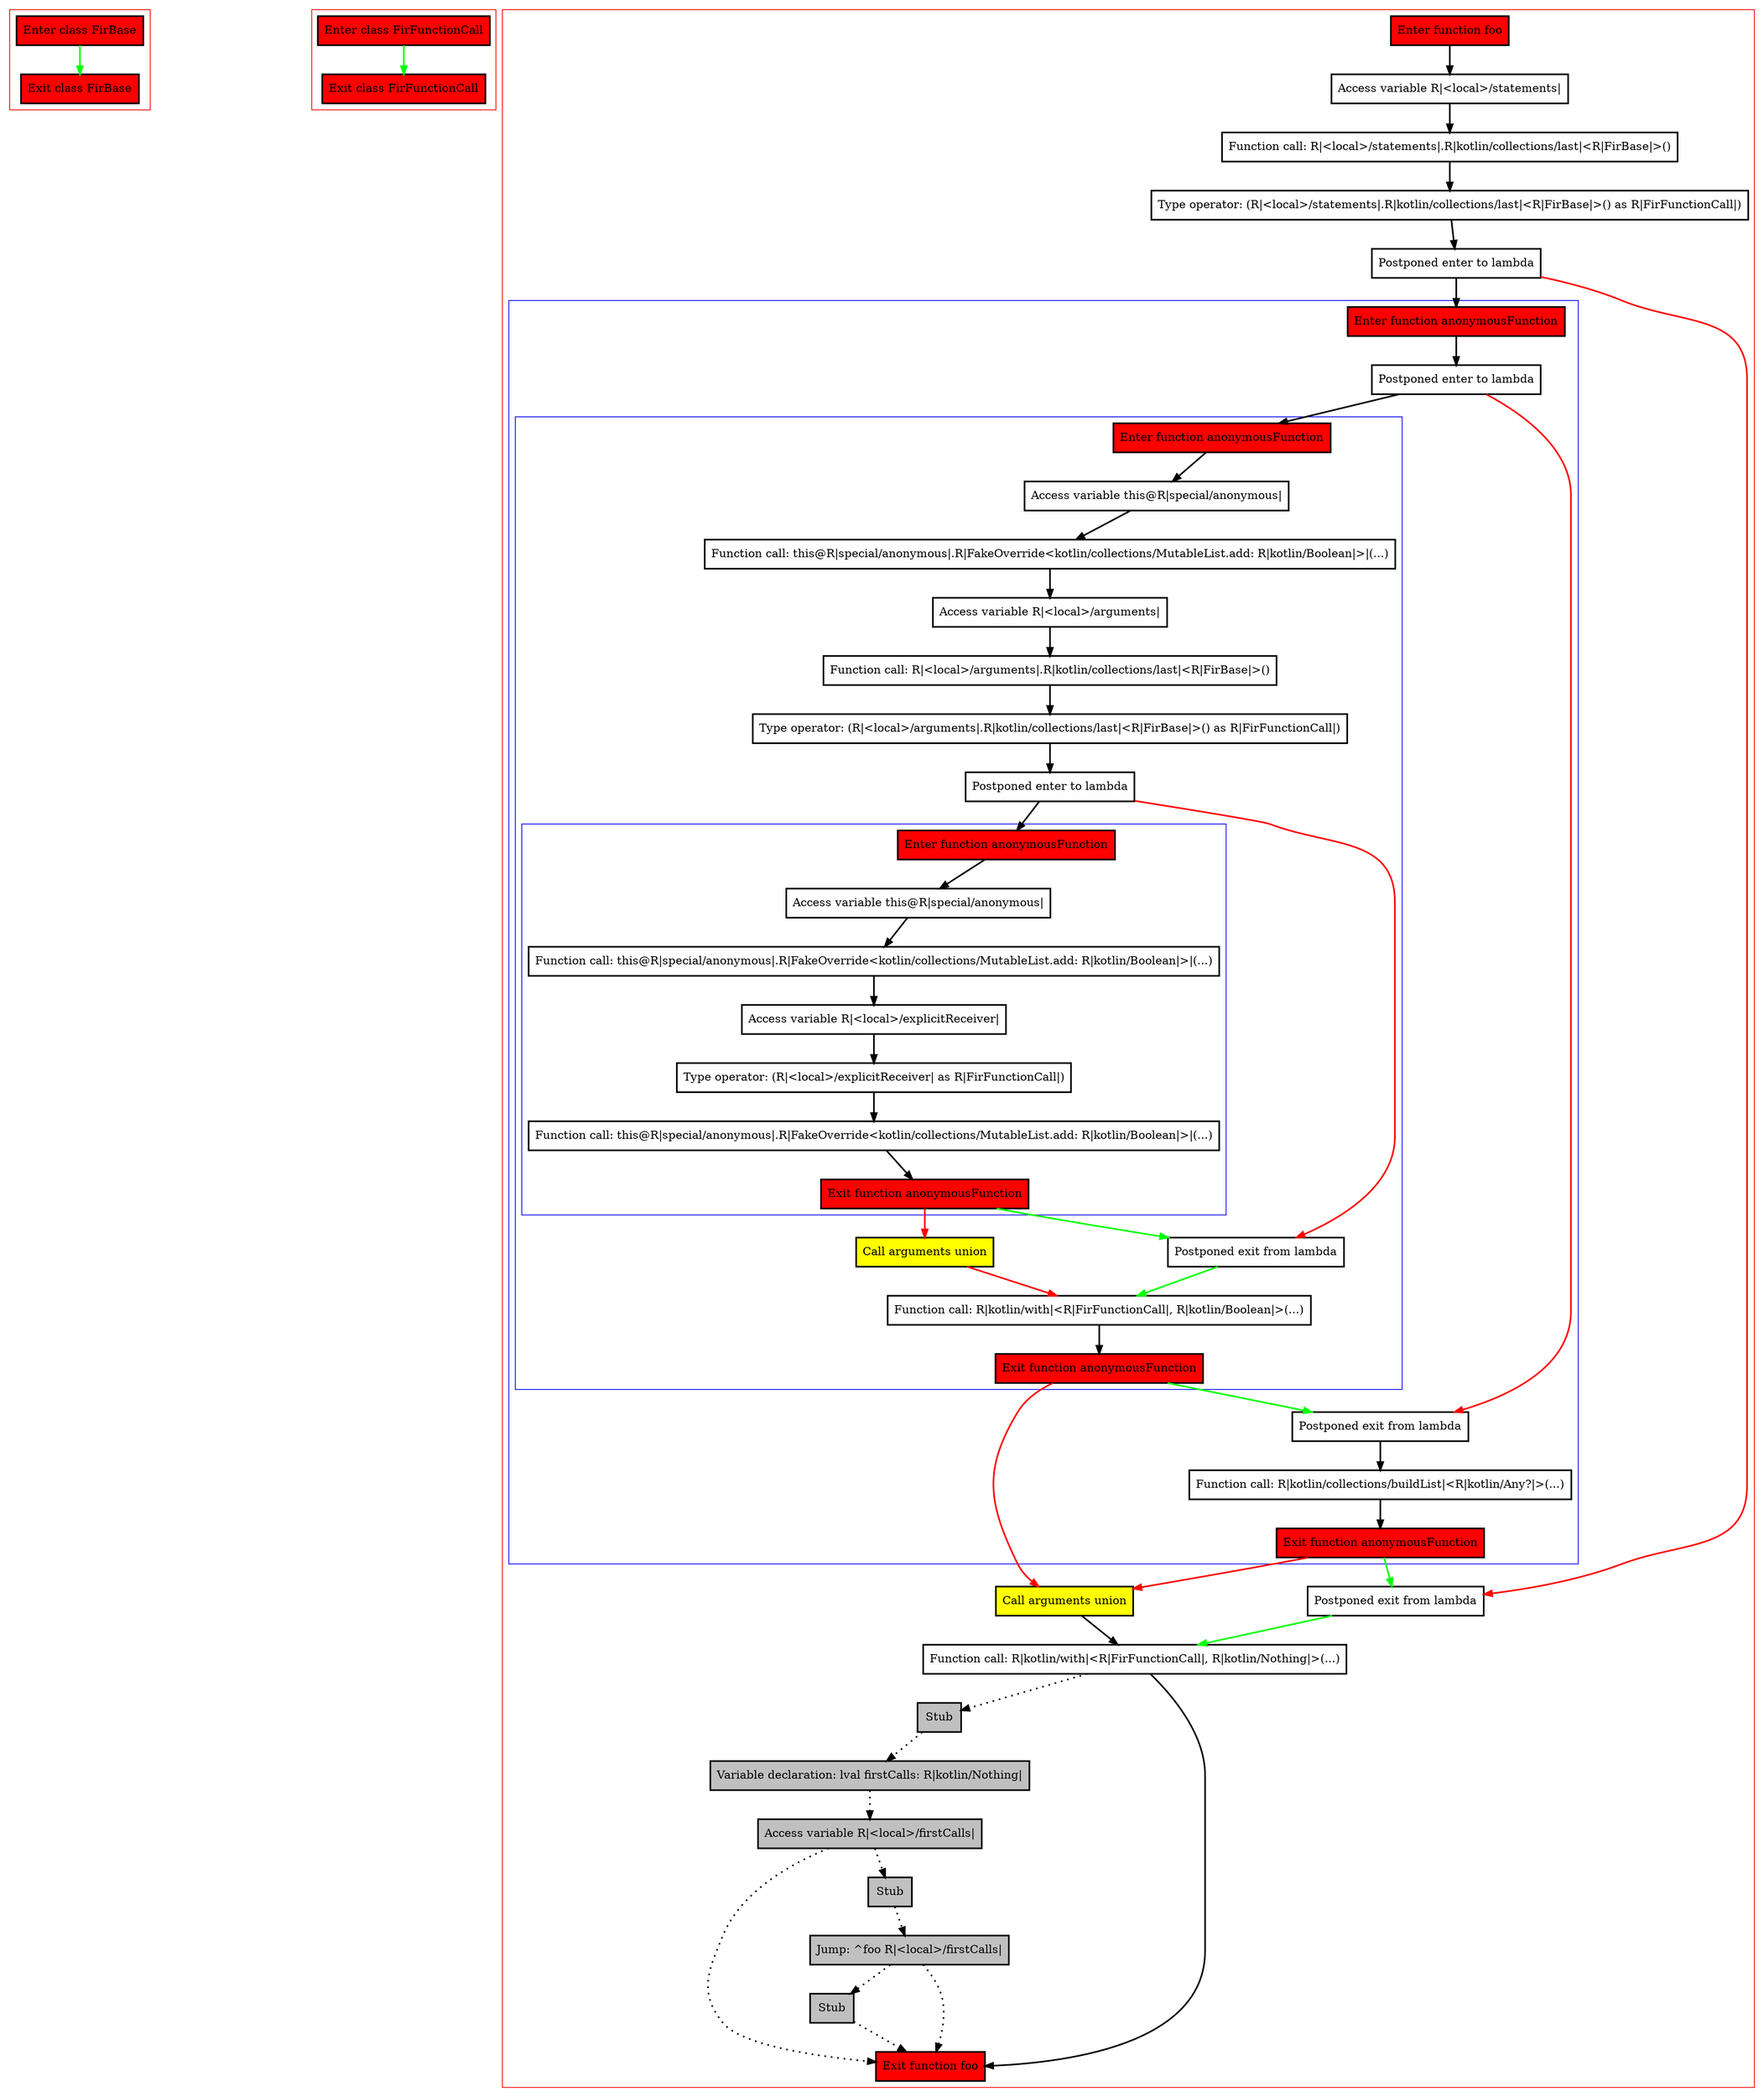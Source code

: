 digraph complexPostponedCfg_kt {
    graph [nodesep=3]
    node [shape=box penwidth=2]
    edge [penwidth=2]

    subgraph cluster_0 {
        color=red
        0 [label="Enter class FirBase" style="filled" fillcolor=red];
        1 [label="Exit class FirBase" style="filled" fillcolor=red];
    }
    0 -> {1} [color=green];

    subgraph cluster_1 {
        color=red
        2 [label="Enter class FirFunctionCall" style="filled" fillcolor=red];
        3 [label="Exit class FirFunctionCall" style="filled" fillcolor=red];
    }
    2 -> {3} [color=green];

    subgraph cluster_2 {
        color=red
        4 [label="Enter function foo" style="filled" fillcolor=red];
        6 [label="Access variable R|<local>/statements|"];
        7 [label="Function call: R|<local>/statements|.R|kotlin/collections/last|<R|FirBase|>()"];
        8 [label="Type operator: (R|<local>/statements|.R|kotlin/collections/last|<R|FirBase|>() as R|FirFunctionCall|)"];
        9 [label="Postponed enter to lambda"];
        subgraph cluster_3 {
            color=blue
            19 [label="Enter function anonymousFunction" style="filled" fillcolor=red];
            21 [label="Postponed enter to lambda"];
            subgraph cluster_4 {
                color=blue
                24 [label="Enter function anonymousFunction" style="filled" fillcolor=red];
                26 [label="Access variable this@R|special/anonymous|"];
                27 [label="Function call: this@R|special/anonymous|.R|FakeOverride<kotlin/collections/MutableList.add: R|kotlin/Boolean|>|(...)"];
                28 [label="Access variable R|<local>/arguments|"];
                29 [label="Function call: R|<local>/arguments|.R|kotlin/collections/last|<R|FirBase|>()"];
                30 [label="Type operator: (R|<local>/arguments|.R|kotlin/collections/last|<R|FirBase|>() as R|FirFunctionCall|)"];
                31 [label="Postponed enter to lambda"];
                subgraph cluster_5 {
                    color=blue
                    35 [label="Enter function anonymousFunction" style="filled" fillcolor=red];
                    37 [label="Access variable this@R|special/anonymous|"];
                    38 [label="Function call: this@R|special/anonymous|.R|FakeOverride<kotlin/collections/MutableList.add: R|kotlin/Boolean|>|(...)"];
                    39 [label="Access variable R|<local>/explicitReceiver|"];
                    40 [label="Type operator: (R|<local>/explicitReceiver| as R|FirFunctionCall|)"];
                    41 [label="Function call: this@R|special/anonymous|.R|FakeOverride<kotlin/collections/MutableList.add: R|kotlin/Boolean|>|(...)"];
                    36 [label="Exit function anonymousFunction" style="filled" fillcolor=red];
                }
                34 [label="Call arguments union" style="filled" fillcolor=yellow];
                32 [label="Postponed exit from lambda"];
                33 [label="Function call: R|kotlin/with|<R|FirFunctionCall|, R|kotlin/Boolean|>(...)"];
                25 [label="Exit function anonymousFunction" style="filled" fillcolor=red];
            }
            22 [label="Postponed exit from lambda"];
            23 [label="Function call: R|kotlin/collections/buildList|<R|kotlin/Any?|>(...)"];
            20 [label="Exit function anonymousFunction" style="filled" fillcolor=red];
        }
        12 [label="Call arguments union" style="filled" fillcolor=yellow];
        10 [label="Postponed exit from lambda"];
        11 [label="Function call: R|kotlin/with|<R|FirFunctionCall|, R|kotlin/Nothing|>(...)"];
        13 [label="Stub" style="filled" fillcolor=gray];
        14 [label="Variable declaration: lval firstCalls: R|kotlin/Nothing|" style="filled" fillcolor=gray];
        15 [label="Access variable R|<local>/firstCalls|" style="filled" fillcolor=gray];
        16 [label="Stub" style="filled" fillcolor=gray];
        17 [label="Jump: ^foo R|<local>/firstCalls|" style="filled" fillcolor=gray];
        18 [label="Stub" style="filled" fillcolor=gray];
        5 [label="Exit function foo" style="filled" fillcolor=red];
    }
    4 -> {6};
    6 -> {7};
    7 -> {8};
    8 -> {9};
    9 -> {19};
    9 -> {10} [color=red];
    10 -> {11} [color=green];
    11 -> {5};
    11 -> {13} [style=dotted];
    12 -> {11};
    13 -> {14} [style=dotted];
    14 -> {15} [style=dotted];
    15 -> {5 16} [style=dotted];
    16 -> {17} [style=dotted];
    17 -> {5 18} [style=dotted];
    18 -> {5} [style=dotted];
    19 -> {21};
    20 -> {10} [color=green];
    20 -> {12} [color=red];
    21 -> {24};
    21 -> {22} [color=red];
    22 -> {23};
    23 -> {20};
    24 -> {26};
    25 -> {22} [color=green];
    25 -> {12} [color=red];
    26 -> {27};
    27 -> {28};
    28 -> {29};
    29 -> {30};
    30 -> {31};
    31 -> {35};
    31 -> {32} [color=red];
    32 -> {33} [color=green];
    33 -> {25};
    34 -> {33} [color=red];
    35 -> {37};
    36 -> {32} [color=green];
    36 -> {34} [color=red];
    37 -> {38};
    38 -> {39};
    39 -> {40};
    40 -> {41};
    41 -> {36};

}
